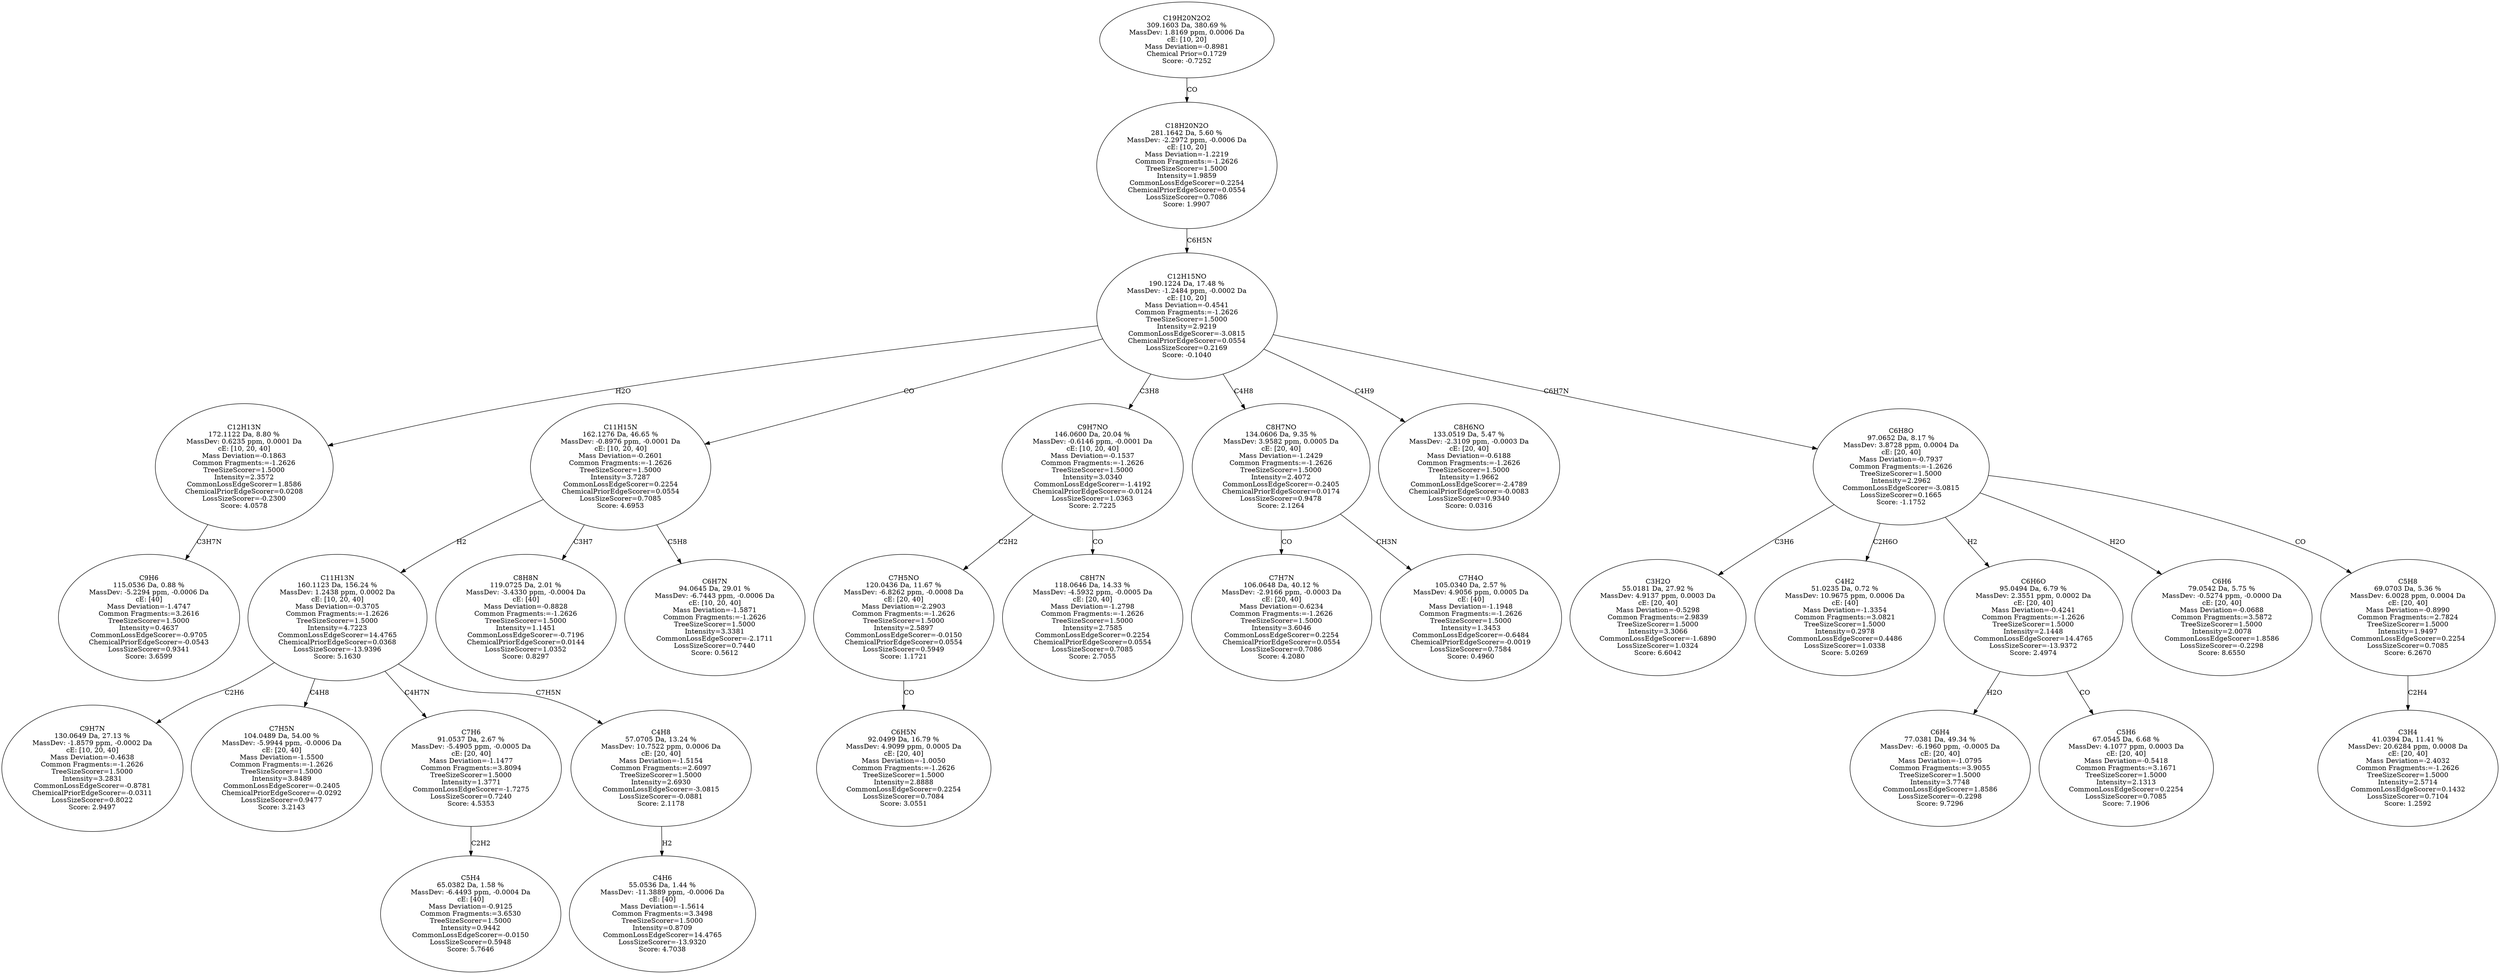 strict digraph {
v1 [label="C9H6\n115.0536 Da, 0.88 %\nMassDev: -5.2294 ppm, -0.0006 Da\ncE: [40]\nMass Deviation=-1.4747\nCommon Fragments:=3.2616\nTreeSizeScorer=1.5000\nIntensity=0.4637\nCommonLossEdgeScorer=-0.9705\nChemicalPriorEdgeScorer=-0.0543\nLossSizeScorer=0.9341\nScore: 3.6599"];
v2 [label="C12H13N\n172.1122 Da, 8.80 %\nMassDev: 0.6235 ppm, 0.0001 Da\ncE: [10, 20, 40]\nMass Deviation=-0.1863\nCommon Fragments:=-1.2626\nTreeSizeScorer=1.5000\nIntensity=2.3572\nCommonLossEdgeScorer=1.8586\nChemicalPriorEdgeScorer=0.0208\nLossSizeScorer=-0.2300\nScore: 4.0578"];
v3 [label="C9H7N\n130.0649 Da, 27.13 %\nMassDev: -1.8579 ppm, -0.0002 Da\ncE: [10, 20, 40]\nMass Deviation=-0.4638\nCommon Fragments:=-1.2626\nTreeSizeScorer=1.5000\nIntensity=3.2831\nCommonLossEdgeScorer=-0.8781\nChemicalPriorEdgeScorer=-0.0311\nLossSizeScorer=0.8022\nScore: 2.9497"];
v4 [label="C7H5N\n104.0489 Da, 54.00 %\nMassDev: -5.9944 ppm, -0.0006 Da\ncE: [20, 40]\nMass Deviation=-1.5500\nCommon Fragments:=-1.2626\nTreeSizeScorer=1.5000\nIntensity=3.8489\nCommonLossEdgeScorer=-0.2405\nChemicalPriorEdgeScorer=-0.0292\nLossSizeScorer=0.9477\nScore: 3.2143"];
v5 [label="C5H4\n65.0382 Da, 1.58 %\nMassDev: -6.4493 ppm, -0.0004 Da\ncE: [40]\nMass Deviation=-0.9125\nCommon Fragments:=3.6530\nTreeSizeScorer=1.5000\nIntensity=0.9442\nCommonLossEdgeScorer=-0.0150\nLossSizeScorer=0.5948\nScore: 5.7646"];
v6 [label="C7H6\n91.0537 Da, 2.67 %\nMassDev: -5.4905 ppm, -0.0005 Da\ncE: [20, 40]\nMass Deviation=-1.1477\nCommon Fragments:=3.8094\nTreeSizeScorer=1.5000\nIntensity=1.3771\nCommonLossEdgeScorer=-1.7275\nLossSizeScorer=0.7240\nScore: 4.5353"];
v7 [label="C4H6\n55.0536 Da, 1.44 %\nMassDev: -11.3889 ppm, -0.0006 Da\ncE: [40]\nMass Deviation=-1.5614\nCommon Fragments:=3.3498\nTreeSizeScorer=1.5000\nIntensity=0.8709\nCommonLossEdgeScorer=14.4765\nLossSizeScorer=-13.9320\nScore: 4.7038"];
v8 [label="C4H8\n57.0705 Da, 13.24 %\nMassDev: 10.7522 ppm, 0.0006 Da\ncE: [20, 40]\nMass Deviation=-1.5154\nCommon Fragments:=2.6097\nTreeSizeScorer=1.5000\nIntensity=2.6930\nCommonLossEdgeScorer=-3.0815\nLossSizeScorer=-0.0881\nScore: 2.1178"];
v9 [label="C11H13N\n160.1123 Da, 156.24 %\nMassDev: 1.2438 ppm, 0.0002 Da\ncE: [10, 20, 40]\nMass Deviation=-0.3705\nCommon Fragments:=-1.2626\nTreeSizeScorer=1.5000\nIntensity=4.7223\nCommonLossEdgeScorer=14.4765\nChemicalPriorEdgeScorer=0.0368\nLossSizeScorer=-13.9396\nScore: 5.1630"];
v10 [label="C8H8N\n119.0725 Da, 2.01 %\nMassDev: -3.4330 ppm, -0.0004 Da\ncE: [40]\nMass Deviation=-0.8828\nCommon Fragments:=-1.2626\nTreeSizeScorer=1.5000\nIntensity=1.1451\nCommonLossEdgeScorer=-0.7196\nChemicalPriorEdgeScorer=0.0144\nLossSizeScorer=1.0352\nScore: 0.8297"];
v11 [label="C6H7N\n94.0645 Da, 29.01 %\nMassDev: -6.7443 ppm, -0.0006 Da\ncE: [10, 20, 40]\nMass Deviation=-1.5871\nCommon Fragments:=-1.2626\nTreeSizeScorer=1.5000\nIntensity=3.3381\nCommonLossEdgeScorer=-2.1711\nLossSizeScorer=0.7440\nScore: 0.5612"];
v12 [label="C11H15N\n162.1276 Da, 46.65 %\nMassDev: -0.8976 ppm, -0.0001 Da\ncE: [10, 20, 40]\nMass Deviation=-0.2601\nCommon Fragments:=-1.2626\nTreeSizeScorer=1.5000\nIntensity=3.7287\nCommonLossEdgeScorer=0.2254\nChemicalPriorEdgeScorer=0.0554\nLossSizeScorer=0.7085\nScore: 4.6953"];
v13 [label="C6H5N\n92.0499 Da, 16.79 %\nMassDev: 4.9099 ppm, 0.0005 Da\ncE: [20, 40]\nMass Deviation=-1.0050\nCommon Fragments:=-1.2626\nTreeSizeScorer=1.5000\nIntensity=2.8888\nCommonLossEdgeScorer=0.2254\nLossSizeScorer=0.7084\nScore: 3.0551"];
v14 [label="C7H5NO\n120.0436 Da, 11.67 %\nMassDev: -6.8262 ppm, -0.0008 Da\ncE: [20, 40]\nMass Deviation=-2.2903\nCommon Fragments:=-1.2626\nTreeSizeScorer=1.5000\nIntensity=2.5897\nCommonLossEdgeScorer=-0.0150\nChemicalPriorEdgeScorer=0.0554\nLossSizeScorer=0.5949\nScore: 1.1721"];
v15 [label="C8H7N\n118.0646 Da, 14.33 %\nMassDev: -4.5932 ppm, -0.0005 Da\ncE: [20, 40]\nMass Deviation=-1.2798\nCommon Fragments:=-1.2626\nTreeSizeScorer=1.5000\nIntensity=2.7585\nCommonLossEdgeScorer=0.2254\nChemicalPriorEdgeScorer=0.0554\nLossSizeScorer=0.7085\nScore: 2.7055"];
v16 [label="C9H7NO\n146.0600 Da, 20.04 %\nMassDev: -0.6146 ppm, -0.0001 Da\ncE: [10, 20, 40]\nMass Deviation=-0.1537\nCommon Fragments:=-1.2626\nTreeSizeScorer=1.5000\nIntensity=3.0340\nCommonLossEdgeScorer=-1.4192\nChemicalPriorEdgeScorer=-0.0124\nLossSizeScorer=1.0363\nScore: 2.7225"];
v17 [label="C7H7N\n106.0648 Da, 40.12 %\nMassDev: -2.9166 ppm, -0.0003 Da\ncE: [20, 40]\nMass Deviation=-0.6234\nCommon Fragments:=-1.2626\nTreeSizeScorer=1.5000\nIntensity=3.6046\nCommonLossEdgeScorer=0.2254\nChemicalPriorEdgeScorer=0.0554\nLossSizeScorer=0.7086\nScore: 4.2080"];
v18 [label="C7H4O\n105.0340 Da, 2.57 %\nMassDev: 4.9056 ppm, 0.0005 Da\ncE: [40]\nMass Deviation=-1.1948\nCommon Fragments:=-1.2626\nTreeSizeScorer=1.5000\nIntensity=1.3453\nCommonLossEdgeScorer=-0.6484\nChemicalPriorEdgeScorer=-0.0019\nLossSizeScorer=0.7584\nScore: 0.4960"];
v19 [label="C8H7NO\n134.0606 Da, 9.35 %\nMassDev: 3.9582 ppm, 0.0005 Da\ncE: [20, 40]\nMass Deviation=-1.2429\nCommon Fragments:=-1.2626\nTreeSizeScorer=1.5000\nIntensity=2.4072\nCommonLossEdgeScorer=-0.2405\nChemicalPriorEdgeScorer=0.0174\nLossSizeScorer=0.9478\nScore: 2.1264"];
v20 [label="C8H6NO\n133.0519 Da, 5.47 %\nMassDev: -2.3109 ppm, -0.0003 Da\ncE: [20, 40]\nMass Deviation=-0.6188\nCommon Fragments:=-1.2626\nTreeSizeScorer=1.5000\nIntensity=1.9662\nCommonLossEdgeScorer=-2.4789\nChemicalPriorEdgeScorer=-0.0083\nLossSizeScorer=0.9340\nScore: 0.0316"];
v21 [label="C3H2O\n55.0181 Da, 27.92 %\nMassDev: 4.9137 ppm, 0.0003 Da\ncE: [20, 40]\nMass Deviation=-0.5298\nCommon Fragments:=2.9839\nTreeSizeScorer=1.5000\nIntensity=3.3066\nCommonLossEdgeScorer=-1.6890\nLossSizeScorer=1.0324\nScore: 6.6042"];
v22 [label="C4H2\n51.0235 Da, 0.72 %\nMassDev: 10.9675 ppm, 0.0006 Da\ncE: [40]\nMass Deviation=-1.3354\nCommon Fragments:=3.0821\nTreeSizeScorer=1.5000\nIntensity=0.2978\nCommonLossEdgeScorer=0.4486\nLossSizeScorer=1.0338\nScore: 5.0269"];
v23 [label="C6H4\n77.0381 Da, 49.34 %\nMassDev: -6.1960 ppm, -0.0005 Da\ncE: [20, 40]\nMass Deviation=-1.0795\nCommon Fragments:=3.9055\nTreeSizeScorer=1.5000\nIntensity=3.7748\nCommonLossEdgeScorer=1.8586\nLossSizeScorer=-0.2298\nScore: 9.7296"];
v24 [label="C5H6\n67.0545 Da, 6.68 %\nMassDev: 4.1077 ppm, 0.0003 Da\ncE: [20, 40]\nMass Deviation=-0.5418\nCommon Fragments:=3.1671\nTreeSizeScorer=1.5000\nIntensity=2.1313\nCommonLossEdgeScorer=0.2254\nLossSizeScorer=0.7085\nScore: 7.1906"];
v25 [label="C6H6O\n95.0494 Da, 6.79 %\nMassDev: 2.3551 ppm, 0.0002 Da\ncE: [20, 40]\nMass Deviation=-0.4241\nCommon Fragments:=-1.2626\nTreeSizeScorer=1.5000\nIntensity=2.1448\nCommonLossEdgeScorer=14.4765\nLossSizeScorer=-13.9372\nScore: 2.4974"];
v26 [label="C6H6\n79.0542 Da, 5.75 %\nMassDev: -0.5274 ppm, -0.0000 Da\ncE: [20, 40]\nMass Deviation=-0.0688\nCommon Fragments:=3.5872\nTreeSizeScorer=1.5000\nIntensity=2.0078\nCommonLossEdgeScorer=1.8586\nLossSizeScorer=-0.2298\nScore: 8.6550"];
v27 [label="C3H4\n41.0394 Da, 11.41 %\nMassDev: 20.6284 ppm, 0.0008 Da\ncE: [20, 40]\nMass Deviation=-2.4032\nCommon Fragments:=-1.2626\nTreeSizeScorer=1.5000\nIntensity=2.5714\nCommonLossEdgeScorer=0.1432\nLossSizeScorer=0.7104\nScore: 1.2592"];
v28 [label="C5H8\n69.0703 Da, 5.36 %\nMassDev: 6.0028 ppm, 0.0004 Da\ncE: [20, 40]\nMass Deviation=-0.8990\nCommon Fragments:=2.7824\nTreeSizeScorer=1.5000\nIntensity=1.9497\nCommonLossEdgeScorer=0.2254\nLossSizeScorer=0.7085\nScore: 6.2670"];
v29 [label="C6H8O\n97.0652 Da, 8.17 %\nMassDev: 3.8728 ppm, 0.0004 Da\ncE: [20, 40]\nMass Deviation=-0.7937\nCommon Fragments:=-1.2626\nTreeSizeScorer=1.5000\nIntensity=2.2962\nCommonLossEdgeScorer=-3.0815\nLossSizeScorer=0.1665\nScore: -1.1752"];
v30 [label="C12H15NO\n190.1224 Da, 17.48 %\nMassDev: -1.2484 ppm, -0.0002 Da\ncE: [10, 20]\nMass Deviation=-0.4541\nCommon Fragments:=-1.2626\nTreeSizeScorer=1.5000\nIntensity=2.9219\nCommonLossEdgeScorer=-3.0815\nChemicalPriorEdgeScorer=0.0554\nLossSizeScorer=0.2169\nScore: -0.1040"];
v31 [label="C18H20N2O\n281.1642 Da, 5.60 %\nMassDev: -2.2972 ppm, -0.0006 Da\ncE: [10, 20]\nMass Deviation=-1.2219\nCommon Fragments:=-1.2626\nTreeSizeScorer=1.5000\nIntensity=1.9859\nCommonLossEdgeScorer=0.2254\nChemicalPriorEdgeScorer=0.0554\nLossSizeScorer=0.7086\nScore: 1.9907"];
v32 [label="C19H20N2O2\n309.1603 Da, 380.69 %\nMassDev: 1.8169 ppm, 0.0006 Da\ncE: [10, 20]\nMass Deviation=-0.8981\nChemical Prior=0.1729\nScore: -0.7252"];
v2 -> v1 [label="C3H7N"];
v30 -> v2 [label="H2O"];
v9 -> v3 [label="C2H6"];
v9 -> v4 [label="C4H8"];
v6 -> v5 [label="C2H2"];
v9 -> v6 [label="C4H7N"];
v8 -> v7 [label="H2"];
v9 -> v8 [label="C7H5N"];
v12 -> v9 [label="H2"];
v12 -> v10 [label="C3H7"];
v12 -> v11 [label="C5H8"];
v30 -> v12 [label="CO"];
v14 -> v13 [label="CO"];
v16 -> v14 [label="C2H2"];
v16 -> v15 [label="CO"];
v30 -> v16 [label="C3H8"];
v19 -> v17 [label="CO"];
v19 -> v18 [label="CH3N"];
v30 -> v19 [label="C4H8"];
v30 -> v20 [label="C4H9"];
v29 -> v21 [label="C3H6"];
v29 -> v22 [label="C2H6O"];
v25 -> v23 [label="H2O"];
v25 -> v24 [label="CO"];
v29 -> v25 [label="H2"];
v29 -> v26 [label="H2O"];
v28 -> v27 [label="C2H4"];
v29 -> v28 [label="CO"];
v30 -> v29 [label="C6H7N"];
v31 -> v30 [label="C6H5N"];
v32 -> v31 [label="CO"];
}